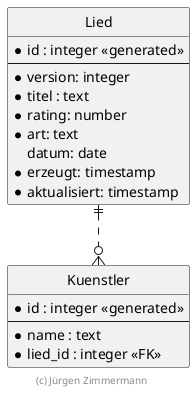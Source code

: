 ' Copyright (C) 2019 - present Juergen Zimmermann, Hochschule Karlsruhe
'
' This program is free software: you can redistribute it and/or modify
' it under the terms of the GNU General Public License as published by
' the Free Software Foundation, either version 3 of the License, or
' (at your option) any later version.
'
' This program is distributed in the hope that it will be useful,
' but WITHOUT ANY WARRANTY; without even the implied warranty of
' MERCHANTABILITY or FITNESS FOR A PARTICULAR PURPOSE.  See the
' GNU General Public License for more details.
'
' You should have received a copy of the GNU General Public License
' along with this program.  If not, see <https://www.gnu.org/licenses/>.

' Preview durch <Alt>d

@startuml ER Diagramm

' hide the spot
hide circle

' evtl. Prbleme mit Kraehenfuessen vermeiden
skinparam linetype ortho

entity "Lied" {
  *id : integer <<generated>>
  --
  *version: integer
  *titel : text
  *rating: number
  *art: text
  datum: date
  *erzeugt: timestamp
  *aktualisiert: timestamp
}

entity "Kuenstler" {
  *id : integer <<generated>>
  --
  *name : text
  *lied_id : integer <<FK>>
}

Lied ||..o{ Kuenstler

footer (c) Jürgen Zimmermann

@enduml
